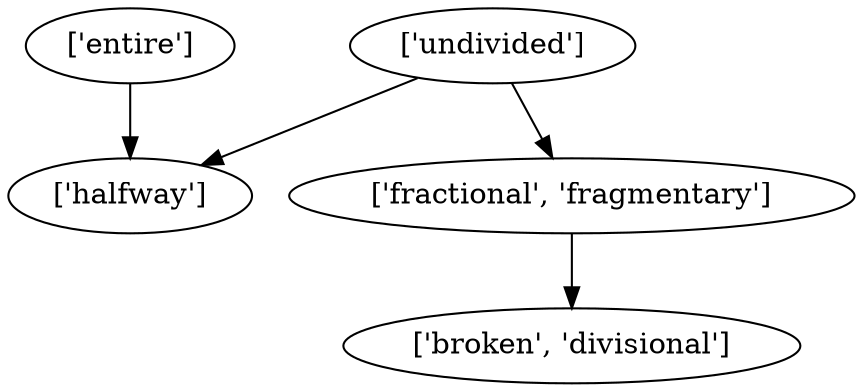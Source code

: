 strict digraph  {
	"['entire']" -> "['halfway']";
	"['fractional', 'fragmentary']" -> "['broken', 'divisional']";
	"['undivided']" -> "['halfway']";
	"['undivided']" -> "['fractional', 'fragmentary']";
}
